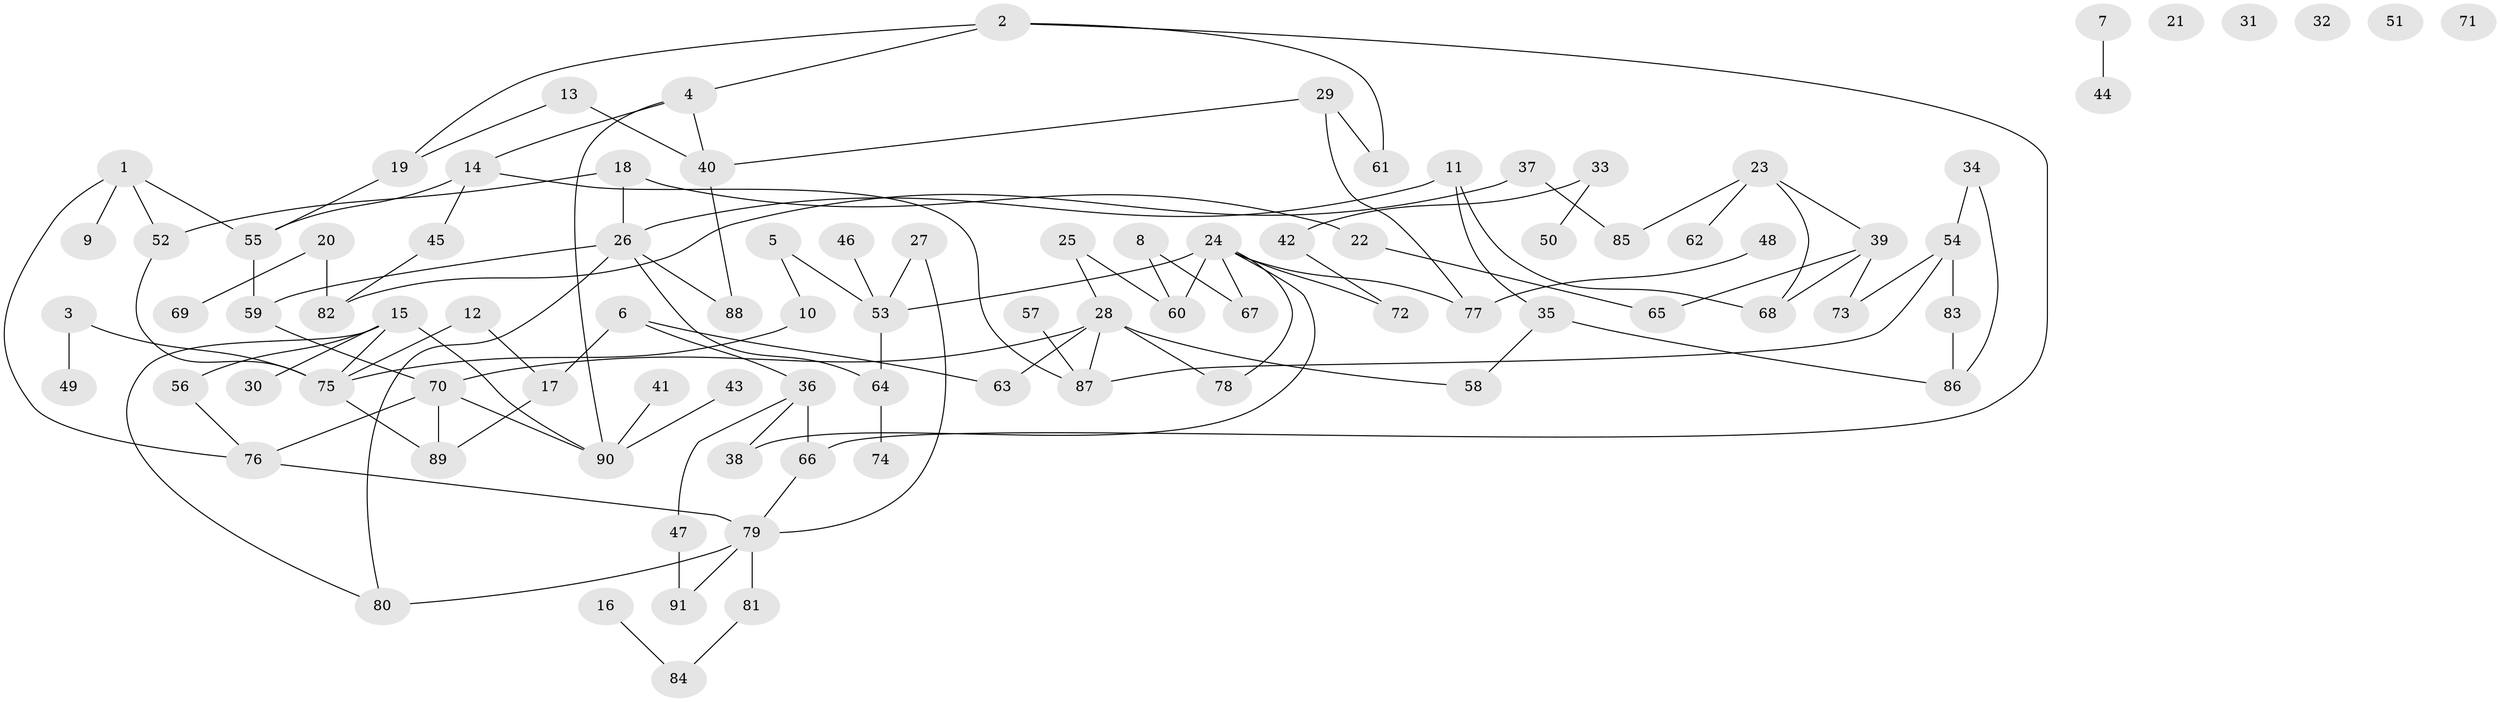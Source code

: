 // Generated by graph-tools (version 1.1) at 2025/25/03/09/25 03:25:14]
// undirected, 91 vertices, 116 edges
graph export_dot {
graph [start="1"]
  node [color=gray90,style=filled];
  1;
  2;
  3;
  4;
  5;
  6;
  7;
  8;
  9;
  10;
  11;
  12;
  13;
  14;
  15;
  16;
  17;
  18;
  19;
  20;
  21;
  22;
  23;
  24;
  25;
  26;
  27;
  28;
  29;
  30;
  31;
  32;
  33;
  34;
  35;
  36;
  37;
  38;
  39;
  40;
  41;
  42;
  43;
  44;
  45;
  46;
  47;
  48;
  49;
  50;
  51;
  52;
  53;
  54;
  55;
  56;
  57;
  58;
  59;
  60;
  61;
  62;
  63;
  64;
  65;
  66;
  67;
  68;
  69;
  70;
  71;
  72;
  73;
  74;
  75;
  76;
  77;
  78;
  79;
  80;
  81;
  82;
  83;
  84;
  85;
  86;
  87;
  88;
  89;
  90;
  91;
  1 -- 9;
  1 -- 52;
  1 -- 55;
  1 -- 76;
  2 -- 4;
  2 -- 19;
  2 -- 61;
  2 -- 66;
  3 -- 49;
  3 -- 75;
  4 -- 14;
  4 -- 40;
  4 -- 90;
  5 -- 10;
  5 -- 53;
  6 -- 17;
  6 -- 36;
  6 -- 63;
  7 -- 44;
  8 -- 60;
  8 -- 67;
  10 -- 75;
  11 -- 26;
  11 -- 35;
  11 -- 68;
  12 -- 17;
  12 -- 75;
  13 -- 19;
  13 -- 40;
  14 -- 45;
  14 -- 55;
  14 -- 87;
  15 -- 30;
  15 -- 56;
  15 -- 75;
  15 -- 80;
  15 -- 90;
  16 -- 84;
  17 -- 89;
  18 -- 22;
  18 -- 26;
  18 -- 52;
  19 -- 55;
  20 -- 69;
  20 -- 82;
  22 -- 65;
  23 -- 39;
  23 -- 62;
  23 -- 68;
  23 -- 85;
  24 -- 38;
  24 -- 53;
  24 -- 60;
  24 -- 67;
  24 -- 72;
  24 -- 77;
  24 -- 78;
  25 -- 28;
  25 -- 60;
  26 -- 59;
  26 -- 64;
  26 -- 80;
  26 -- 88;
  27 -- 53;
  27 -- 79;
  28 -- 58;
  28 -- 63;
  28 -- 70;
  28 -- 78;
  28 -- 87;
  29 -- 40;
  29 -- 61;
  29 -- 77;
  33 -- 42;
  33 -- 50;
  34 -- 54;
  34 -- 86;
  35 -- 58;
  35 -- 86;
  36 -- 38;
  36 -- 47;
  36 -- 66;
  37 -- 82;
  37 -- 85;
  39 -- 65;
  39 -- 68;
  39 -- 73;
  40 -- 88;
  41 -- 90;
  42 -- 72;
  43 -- 90;
  45 -- 82;
  46 -- 53;
  47 -- 91;
  48 -- 77;
  52 -- 75;
  53 -- 64;
  54 -- 73;
  54 -- 83;
  54 -- 87;
  55 -- 59;
  56 -- 76;
  57 -- 87;
  59 -- 70;
  64 -- 74;
  66 -- 79;
  70 -- 76;
  70 -- 89;
  70 -- 90;
  75 -- 89;
  76 -- 79;
  79 -- 80;
  79 -- 81;
  79 -- 91;
  81 -- 84;
  83 -- 86;
}
